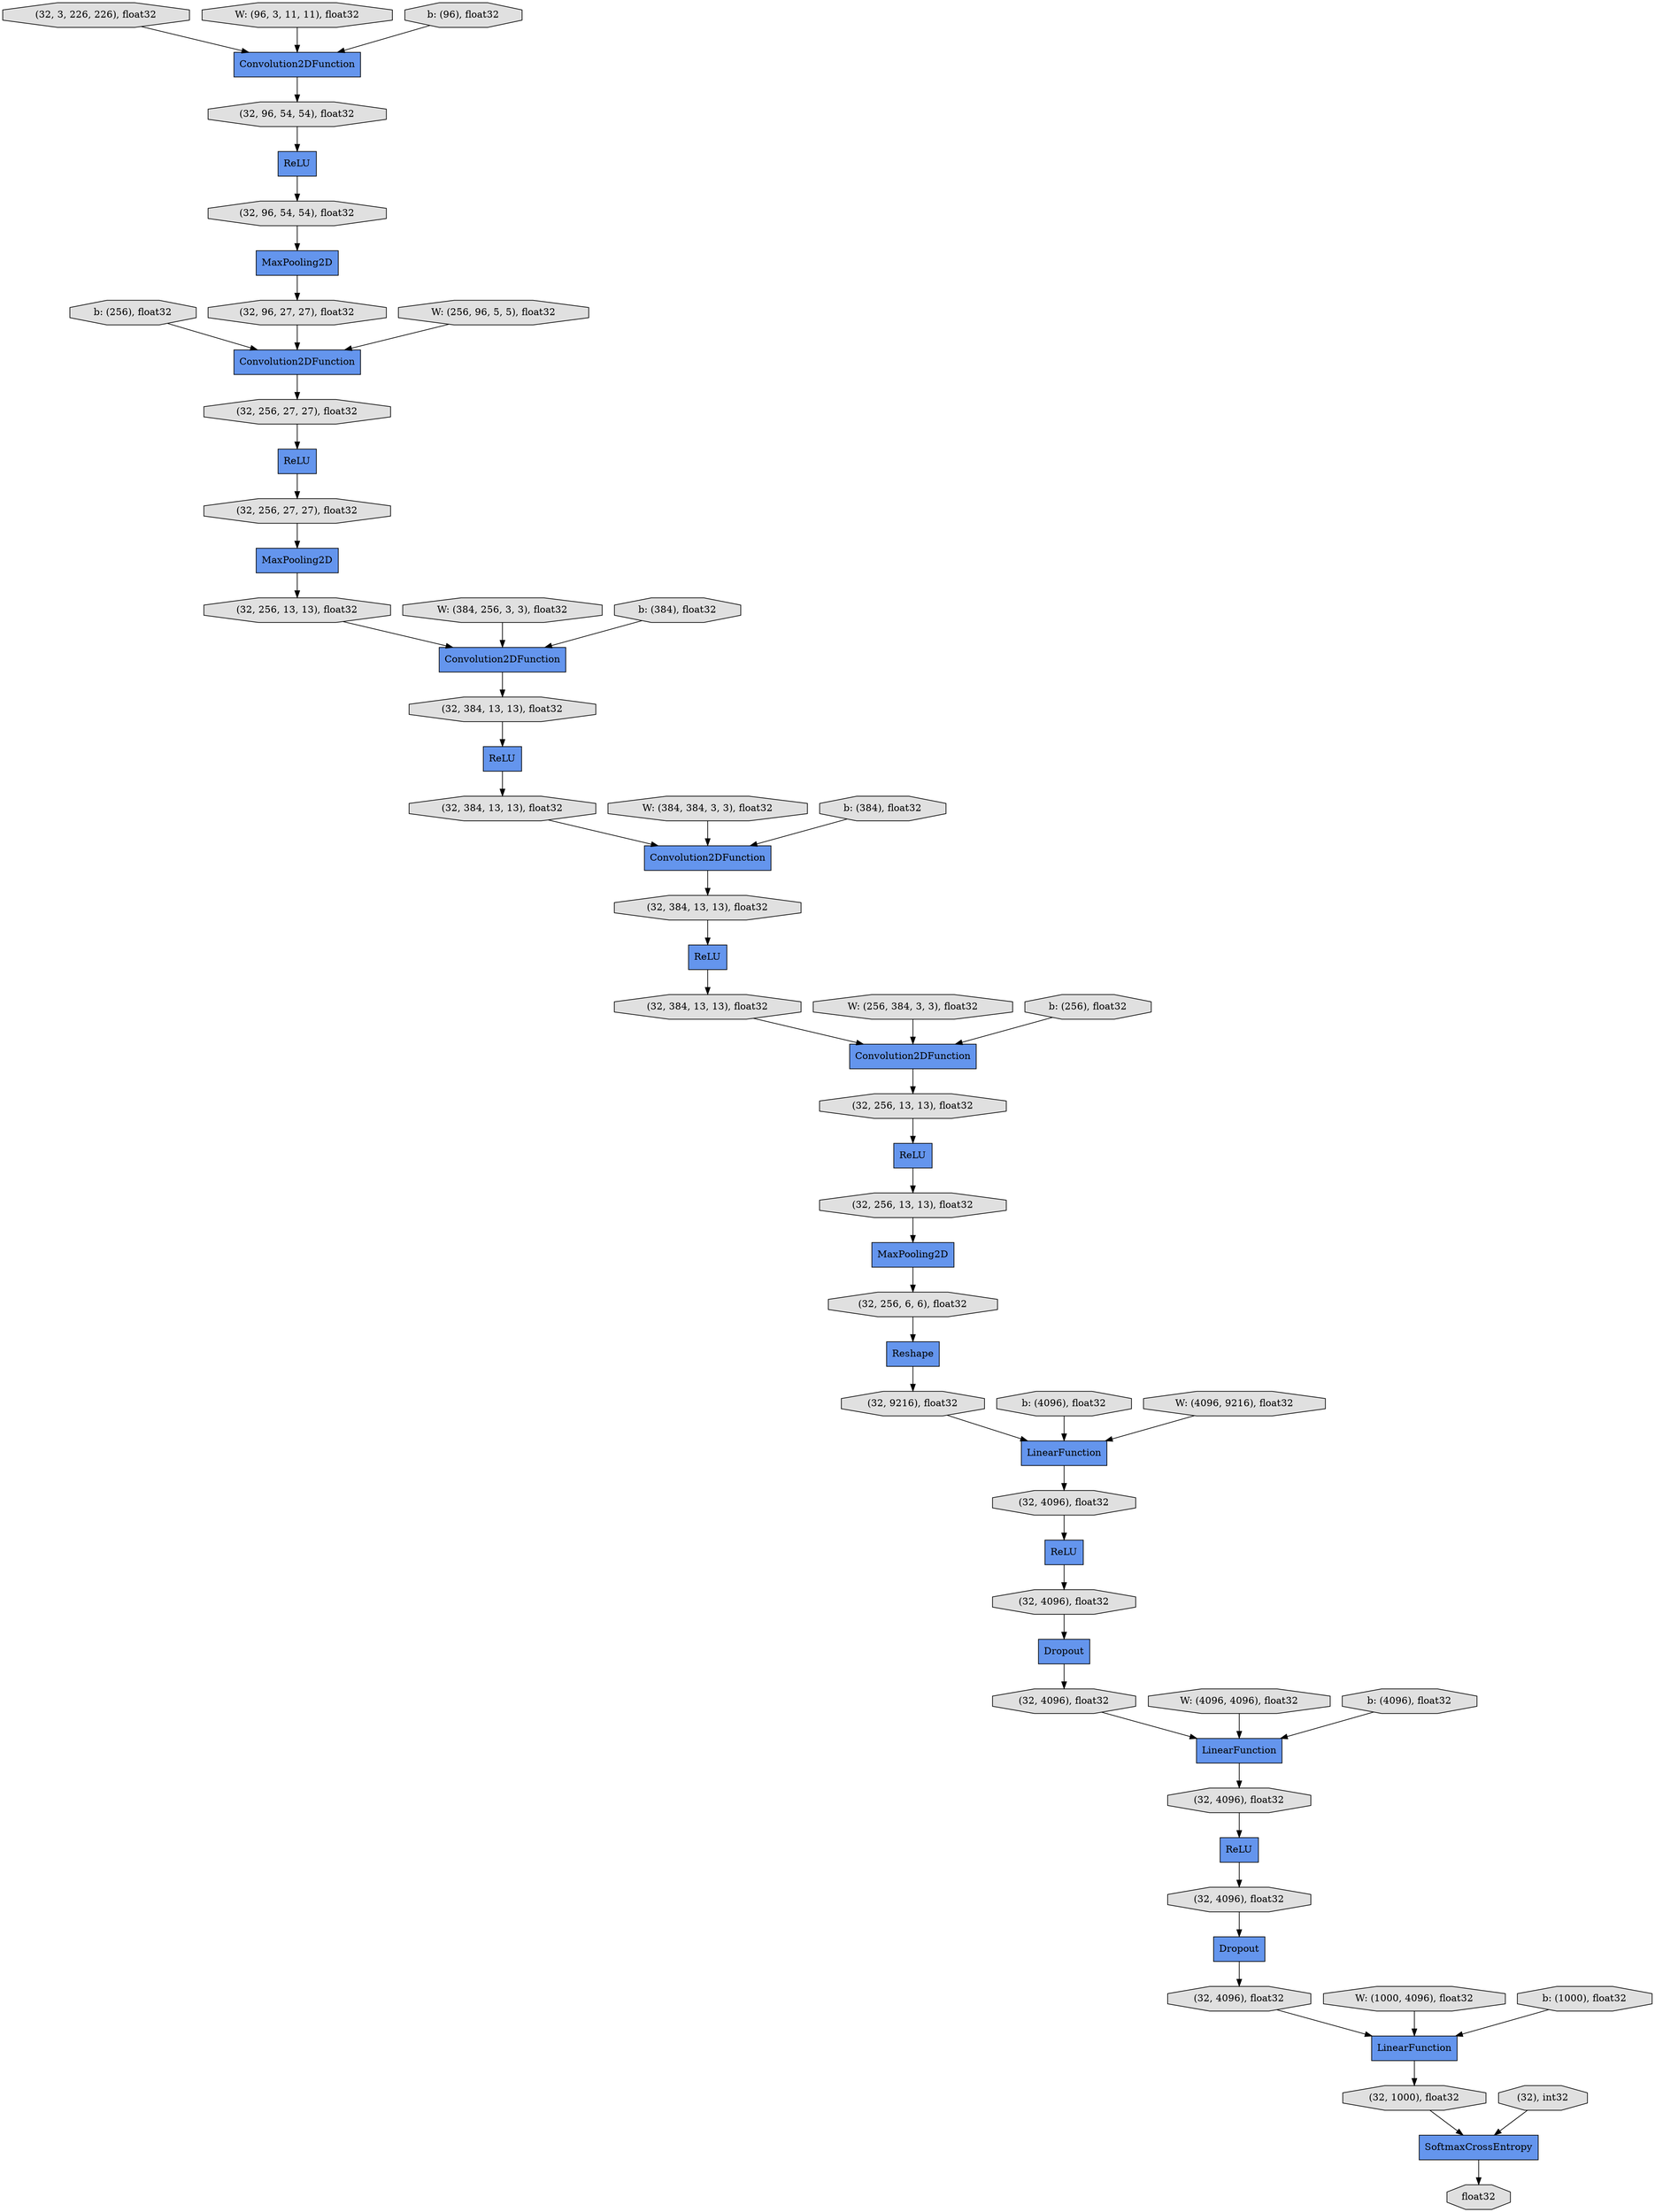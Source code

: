digraph graphname{rankdir=TB;47844428685264 [label="b: (256), float32",shape="octagon",fillcolor="#E0E0E0",style="filled"];47846048202824 [label="LinearFunction",shape="record",fillcolor="#6495ED",style="filled"];47846033938528 [label="(32, 384, 13, 13), float32",shape="octagon",fillcolor="#E0E0E0",style="filled"];47846033938584 [label="ReLU",shape="record",fillcolor="#6495ED",style="filled"];47844428744912 [label="b: (4096), float32",shape="octagon",fillcolor="#E0E0E0",style="filled"];47846033936624 [label="Convolution2DFunction",shape="record",fillcolor="#6495ED",style="filled"];47846033938696 [label="(32, 256, 13, 13), float32",shape="octagon",fillcolor="#E0E0E0",style="filled"];47844428742952 [label="W: (384, 256, 3, 3), float32",shape="octagon",fillcolor="#E0E0E0",style="filled"];47846033938360 [label="MaxPooling2D",shape="record",fillcolor="#6495ED",style="filled"];47846033936736 [label="(32, 96, 27, 27), float32",shape="octagon",fillcolor="#E0E0E0",style="filled"];47846048203160 [label="(32, 1000), float32",shape="octagon",fillcolor="#E0E0E0",style="filled"];47846033887640 [label="MaxPooling2D",shape="record",fillcolor="#6495ED",style="filled"];47844428745192 [label="W: (4096, 4096), float32",shape="octagon",fillcolor="#E0E0E0",style="filled"];47846033938920 [label="(32, 256, 13, 13), float32",shape="octagon",fillcolor="#E0E0E0",style="filled"];47846033938976 [label="(32, 256, 6, 6), float32",shape="octagon",fillcolor="#E0E0E0",style="filled"];47846033889824 [label="ReLU",shape="record",fillcolor="#6495ED",style="filled"];47844428743232 [label="b: (384), float32",shape="octagon",fillcolor="#E0E0E0",style="filled"];47846033939032 [label="Reshape",shape="record",fillcolor="#6495ED",style="filled"];47846033936960 [label="(32, 96, 54, 54), float32",shape="octagon",fillcolor="#E0E0E0",style="filled"];47846048203384 [label="(32), int32",shape="octagon",fillcolor="#E0E0E0",style="filled"];47844370817656 [label="MaxPooling2D",shape="record",fillcolor="#6495ED",style="filled"];47846033939088 [label="ReLU",shape="record",fillcolor="#6495ED",style="filled"];47846033889936 [label="(32, 3, 226, 226), float32",shape="octagon",fillcolor="#E0E0E0",style="filled"];47846033937072 [label="(32, 96, 54, 54), float32",shape="octagon",fillcolor="#E0E0E0",style="filled"];47846033939144 [label="LinearFunction",shape="record",fillcolor="#6495ED",style="filled"];47844428745472 [label="b: (4096), float32",shape="octagon",fillcolor="#E0E0E0",style="filled"];47846033939200 [label="(32, 9216), float32",shape="octagon",fillcolor="#E0E0E0",style="filled"];47846048203552 [label="float32",shape="octagon",fillcolor="#E0E0E0",style="filled"];47846033939256 [label="Dropout",shape="record",fillcolor="#6495ED",style="filled"];47844428743512 [label="W: (384, 384, 3, 3), float32",shape="octagon",fillcolor="#E0E0E0",style="filled"];47846033937240 [label="ReLU",shape="record",fillcolor="#6495ED",style="filled"];47846033937352 [label="(32, 256, 27, 27), float32",shape="octagon",fillcolor="#E0E0E0",style="filled"];47844428745752 [label="W: (1000, 4096), float32",shape="octagon",fillcolor="#E0E0E0",style="filled"];47846033939480 [label="(32, 4096), float32",shape="octagon",fillcolor="#E0E0E0",style="filled"];47846033939536 [label="(32, 4096), float32",shape="octagon",fillcolor="#E0E0E0",style="filled"];47844428743792 [label="b: (384), float32",shape="octagon",fillcolor="#E0E0E0",style="filled"];47844428684424 [label="W: (96, 3, 11, 11), float32",shape="octagon",fillcolor="#E0E0E0",style="filled"];47846033937576 [label="(32, 256, 27, 27), float32",shape="octagon",fillcolor="#E0E0E0",style="filled"];47846033939648 [label="(32, 4096), float32",shape="octagon",fillcolor="#E0E0E0",style="filled"];47846033937632 [label="(32, 256, 13, 13), float32",shape="octagon",fillcolor="#E0E0E0",style="filled"];47846033937688 [label="Convolution2DFunction",shape="record",fillcolor="#6495ED",style="filled"];47846033888536 [label="Convolution2DFunction",shape="record",fillcolor="#6495ED",style="filled"];47844428746032 [label="b: (1000), float32",shape="octagon",fillcolor="#E0E0E0",style="filled"];47846033939760 [label="LinearFunction",shape="record",fillcolor="#6495ED",style="filled"];47844428744072 [label="W: (256, 384, 3, 3), float32",shape="octagon",fillcolor="#E0E0E0",style="filled"];47846033937800 [label="ReLU",shape="record",fillcolor="#6495ED",style="filled"];47844428684704 [label="b: (96), float32",shape="octagon",fillcolor="#E0E0E0",style="filled"];47846033937856 [label="Convolution2DFunction",shape="record",fillcolor="#6495ED",style="filled"];47846033937912 [label="(32, 384, 13, 13), float32",shape="octagon",fillcolor="#E0E0E0",style="filled"];47846033940040 [label="SoftmaxCrossEntropy",shape="record",fillcolor="#6495ED",style="filled"];47846033940096 [label="ReLU",shape="record",fillcolor="#6495ED",style="filled"];47844428744352 [label="b: (256), float32",shape="octagon",fillcolor="#E0E0E0",style="filled"];47844428684984 [label="W: (256, 96, 5, 5), float32",shape="octagon",fillcolor="#E0E0E0",style="filled"];47846033938136 [label="(32, 384, 13, 13), float32",shape="octagon",fillcolor="#E0E0E0",style="filled"];47846033940208 [label="(32, 4096), float32",shape="octagon",fillcolor="#E0E0E0",style="filled"];47846033938192 [label="ReLU",shape="record",fillcolor="#6495ED",style="filled"];47846033938248 [label="Convolution2DFunction",shape="record",fillcolor="#6495ED",style="filled"];47846033940320 [label="(32, 4096), float32",shape="octagon",fillcolor="#E0E0E0",style="filled"];47846033938304 [label="(32, 384, 13, 13), float32",shape="octagon",fillcolor="#E0E0E0",style="filled"];47844428744632 [label="W: (4096, 9216), float32",shape="octagon",fillcolor="#E0E0E0",style="filled"];47846033940432 [label="(32, 4096), float32",shape="octagon",fillcolor="#E0E0E0",style="filled"];47846033938416 [label="Dropout",shape="record",fillcolor="#6495ED",style="filled"];47846033937632 -> 47846033937688;47846033938192 -> 47846033938528;47846033940432 -> 47846033939256;47846033938696 -> 47846033938584;47846033940040 -> 47846048203552;47846033937576 -> 47844370817656;47846033937072 -> 47846033889824;47844428745752 -> 47846048202824;47846033939536 -> 47846033939760;47844428742952 -> 47846033937688;47846033938528 -> 47846033938248;47846033889936 -> 47846033888536;47846033938360 -> 47846033938976;47846033939200 -> 47846033939144;47844370817656 -> 47846033937632;47846033939032 -> 47846033939200;47846033937352 -> 47846033937240;47846033940320 -> 47846048202824;47846033939760 -> 47846033940208;47846033939648 -> 47846033938416;47846033940096 -> 47846033940432;47844428684704 -> 47846033888536;47844428743792 -> 47846033937856;47844428745472 -> 47846033939760;47844428685264 -> 47846033936624;47846033887640 -> 47846033936736;47846033889824 -> 47846033936960;47844428744072 -> 47846033938248;47846033938920 -> 47846033938360;47846033937856 -> 47846033938304;47844428744912 -> 47846033939144;47846048203160 -> 47846033940040;47846033938304 -> 47846033938192;47846033938416 -> 47846033939536;47844428746032 -> 47846048202824;47844428743232 -> 47846033937688;47846033936736 -> 47846033936624;47846033937688 -> 47846033937912;47846033936624 -> 47846033937352;47846033888536 -> 47846033937072;47846048202824 -> 47846048203160;47846033940208 -> 47846033940096;47846033939256 -> 47846033940320;47846033937912 -> 47846033937800;47846033937240 -> 47846033937576;47844428684984 -> 47846033936624;47846033938976 -> 47846033939032;47844428684424 -> 47846033888536;47846033939088 -> 47846033939648;47846033938248 -> 47846033938696;47846033939144 -> 47846033939480;47844428743512 -> 47846033937856;47844428744632 -> 47846033939144;47846048203384 -> 47846033940040;47846033938136 -> 47846033937856;47846033938584 -> 47846033938920;47846033939480 -> 47846033939088;47844428744352 -> 47846033938248;47846033937800 -> 47846033938136;47844428745192 -> 47846033939760;47846033936960 -> 47846033887640;}